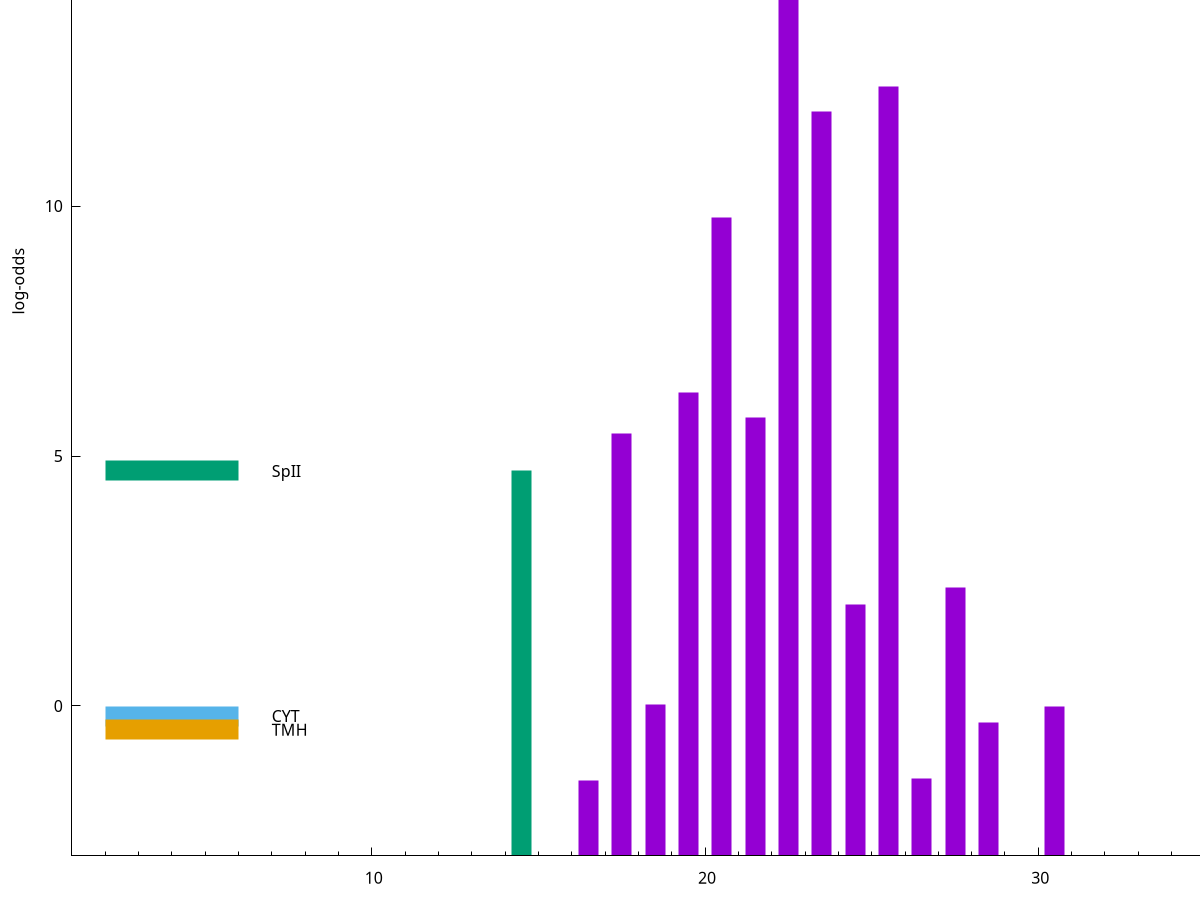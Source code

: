 set title "LipoP predictions for SRR5666568.gff"
set size 2., 1.4
set xrange [1:70] 
set mxtics 10
set yrange [-3:20]
set y2range [0:23]
set ylabel "log-odds"
set term postscript eps color solid "Helvetica" 30
set output "SRR5666568.gff339.eps"
set arrow from 2,18.4688 to 6,18.4688 nohead lt 1 lw 20
set label "SpI" at 7,18.4688
set arrow from 2,4.7012 to 6,4.7012 nohead lt 2 lw 20
set label "SpII" at 7,4.7012
set arrow from 2,-0.200913 to 6,-0.200913 nohead lt 3 lw 20
set label "CYT" at 7,-0.200913
set arrow from 2,-0.475125 to 6,-0.475125 nohead lt 4 lw 20
set label "TMH" at 7,-0.475125
set arrow from 2,18.4688 to 6,18.4688 nohead lt 1 lw 20
set label "SpI" at 7,18.4688
# NOTE: The scores below are the log-odds scores with the threshold
# NOTE: subtracted (a hack to make gnuplot make the histogram all
# NOTE: look nice).
plot "-" axes x1y2 title "" with impulses lt 2 lw 20, "-" axes x1y2 title "" with impulses lt 1 lw 20
14.500000 7.701200
e
22.500000 21.427200
25.500000 15.401500
23.500000 14.899500
20.500000 12.777700
19.500000 9.263540
21.500000 8.780470
17.500000 8.446350
27.500000 5.371740
24.500000 5.031720
18.500000 3.034496
30.500000 2.989343
28.500000 2.676476
26.500000 1.554400
16.500000 1.501640
e
exit
